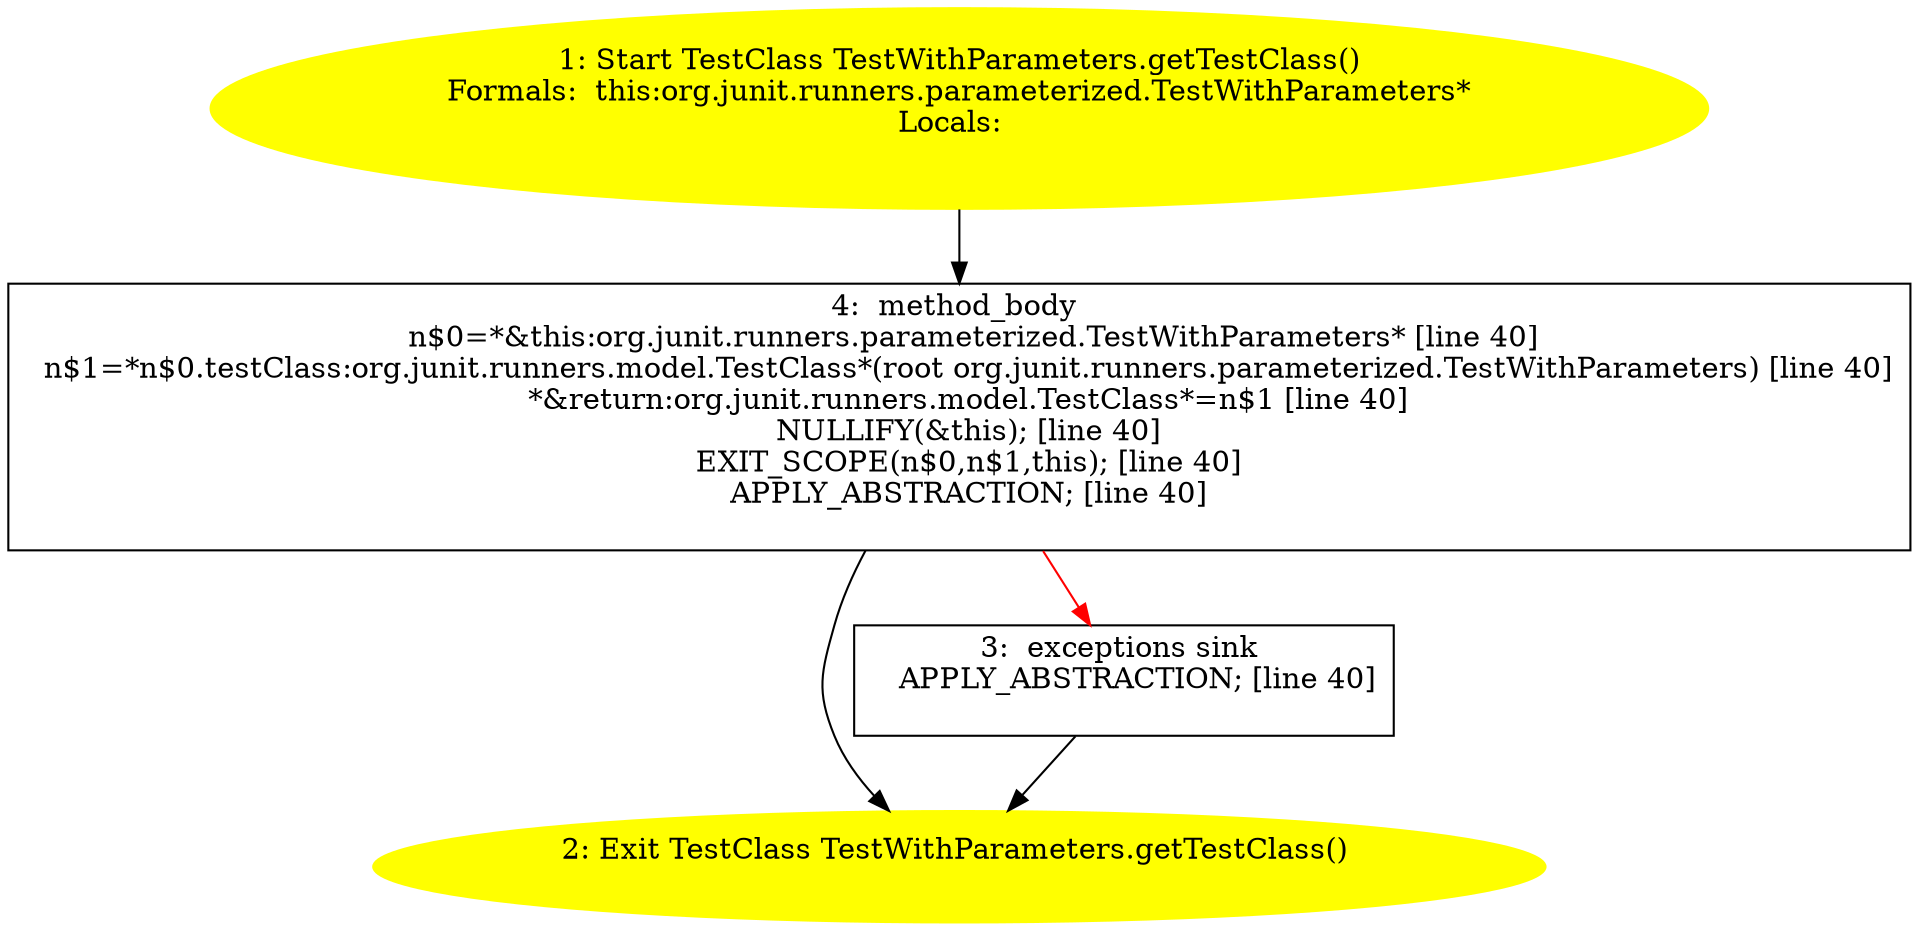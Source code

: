 /* @generated */
digraph cfg {
"org.junit.runners.parameterized.TestWithParameters.getTestClass():org.junit.runners.model.TestClass.6864f53377663cd5f7f27beb47ee8f68_1" [label="1: Start TestClass TestWithParameters.getTestClass()\nFormals:  this:org.junit.runners.parameterized.TestWithParameters*\nLocals:  \n  " color=yellow style=filled]
	

	 "org.junit.runners.parameterized.TestWithParameters.getTestClass():org.junit.runners.model.TestClass.6864f53377663cd5f7f27beb47ee8f68_1" -> "org.junit.runners.parameterized.TestWithParameters.getTestClass():org.junit.runners.model.TestClass.6864f53377663cd5f7f27beb47ee8f68_4" ;
"org.junit.runners.parameterized.TestWithParameters.getTestClass():org.junit.runners.model.TestClass.6864f53377663cd5f7f27beb47ee8f68_2" [label="2: Exit TestClass TestWithParameters.getTestClass() \n  " color=yellow style=filled]
	

"org.junit.runners.parameterized.TestWithParameters.getTestClass():org.junit.runners.model.TestClass.6864f53377663cd5f7f27beb47ee8f68_3" [label="3:  exceptions sink \n   APPLY_ABSTRACTION; [line 40]\n " shape="box"]
	

	 "org.junit.runners.parameterized.TestWithParameters.getTestClass():org.junit.runners.model.TestClass.6864f53377663cd5f7f27beb47ee8f68_3" -> "org.junit.runners.parameterized.TestWithParameters.getTestClass():org.junit.runners.model.TestClass.6864f53377663cd5f7f27beb47ee8f68_2" ;
"org.junit.runners.parameterized.TestWithParameters.getTestClass():org.junit.runners.model.TestClass.6864f53377663cd5f7f27beb47ee8f68_4" [label="4:  method_body \n   n$0=*&this:org.junit.runners.parameterized.TestWithParameters* [line 40]\n  n$1=*n$0.testClass:org.junit.runners.model.TestClass*(root org.junit.runners.parameterized.TestWithParameters) [line 40]\n  *&return:org.junit.runners.model.TestClass*=n$1 [line 40]\n  NULLIFY(&this); [line 40]\n  EXIT_SCOPE(n$0,n$1,this); [line 40]\n  APPLY_ABSTRACTION; [line 40]\n " shape="box"]
	

	 "org.junit.runners.parameterized.TestWithParameters.getTestClass():org.junit.runners.model.TestClass.6864f53377663cd5f7f27beb47ee8f68_4" -> "org.junit.runners.parameterized.TestWithParameters.getTestClass():org.junit.runners.model.TestClass.6864f53377663cd5f7f27beb47ee8f68_2" ;
	 "org.junit.runners.parameterized.TestWithParameters.getTestClass():org.junit.runners.model.TestClass.6864f53377663cd5f7f27beb47ee8f68_4" -> "org.junit.runners.parameterized.TestWithParameters.getTestClass():org.junit.runners.model.TestClass.6864f53377663cd5f7f27beb47ee8f68_3" [color="red" ];
}
